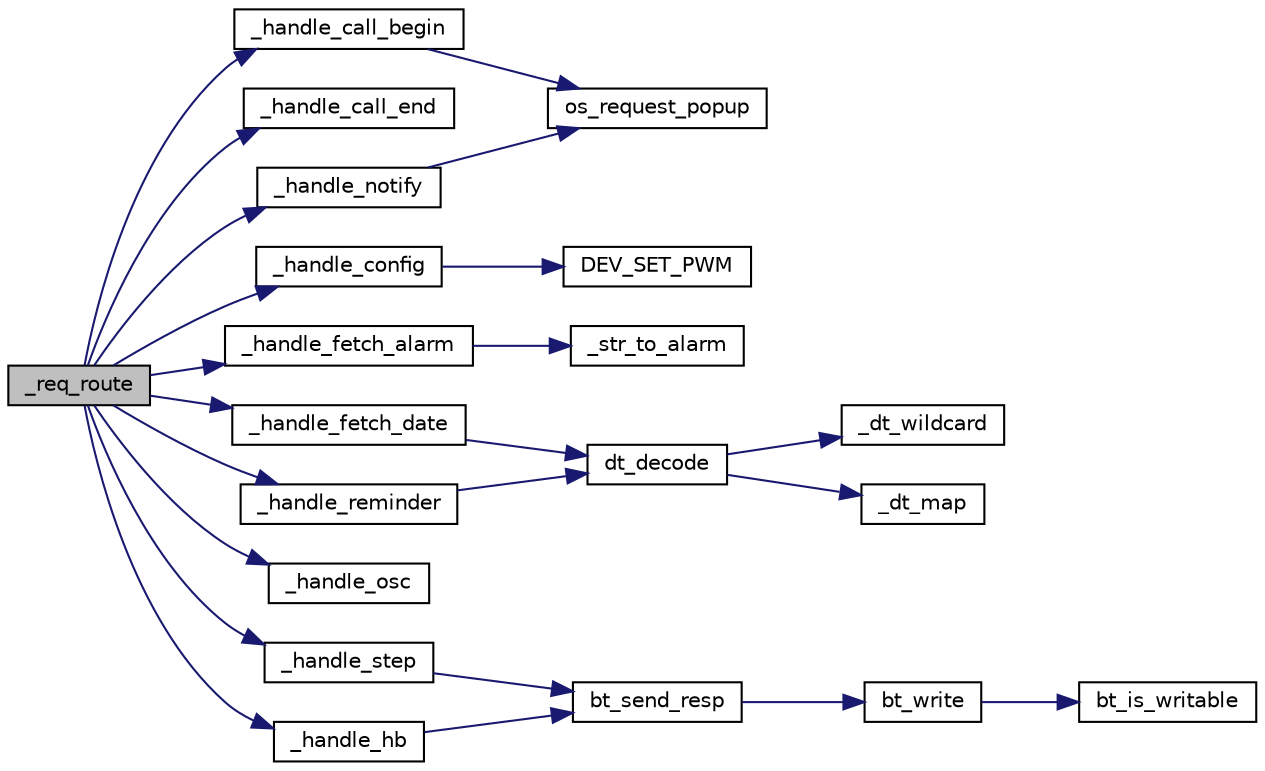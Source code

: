 digraph "_req_route"
{
 // LATEX_PDF_SIZE
  bgcolor="transparent";
  edge [fontname="Helvetica",fontsize="10",labelfontname="Helvetica",labelfontsize="10"];
  node [fontname="Helvetica",fontsize="10",shape=record];
  rankdir="LR";
  Node1 [label="_req_route",height=0.2,width=0.4,color="black", fillcolor="grey75", style="filled", fontcolor="black",tooltip="Executes the function corresponding to the request type @arr - array of tokens @arr_s - size of the a..."];
  Node1 -> Node2 [color="midnightblue",fontsize="10",style="solid",fontname="Helvetica"];
  Node2 [label="_handle_call_begin",height=0.2,width=0.4,color="black",URL="$parser_8c.html#a6147d2b614f7fcb98dfd48cbacaa279d",tooltip=" "];
  Node2 -> Node3 [color="midnightblue",fontsize="10",style="solid",fontname="Helvetica"];
  Node3 [label="os_request_popup",height=0.2,width=0.4,color="black",URL="$state_8c.html#aa3df9a73a804182b4022f9dc30de9f77",tooltip=" "];
  Node1 -> Node4 [color="midnightblue",fontsize="10",style="solid",fontname="Helvetica"];
  Node4 [label="_handle_call_end",height=0.2,width=0.4,color="black",URL="$parser_8c.html#a597948b369d41bcc15997395980e4a29",tooltip=" "];
  Node1 -> Node5 [color="midnightblue",fontsize="10",style="solid",fontname="Helvetica"];
  Node5 [label="_handle_config",height=0.2,width=0.4,color="black",URL="$parser_8c.html#abcda69061d8bc58191d4299ac7a5a9fe",tooltip=" "];
  Node5 -> Node6 [color="midnightblue",fontsize="10",style="solid",fontname="Helvetica"];
  Node6 [label="DEV_SET_PWM",height=0.2,width=0.4,color="black",URL="$parser_8c.html#a8cb6ecb3434f9383d76d4cf073aaf8ab",tooltip=" "];
  Node1 -> Node7 [color="midnightblue",fontsize="10",style="solid",fontname="Helvetica"];
  Node7 [label="_handle_fetch_alarm",height=0.2,width=0.4,color="black",URL="$parser_8c.html#a923338e6e6797c8de86950d3baf33b7f",tooltip=" "];
  Node7 -> Node8 [color="midnightblue",fontsize="10",style="solid",fontname="Helvetica"];
  Node8 [label="_str_to_alarm",height=0.2,width=0.4,color="black",URL="$parser_8c.html#a01e2aa8dcc4c78aaf95aa186d4917a84",tooltip=" "];
  Node1 -> Node9 [color="midnightblue",fontsize="10",style="solid",fontname="Helvetica"];
  Node9 [label="_handle_fetch_date",height=0.2,width=0.4,color="black",URL="$parser_8c.html#a3e576fad3e78a1de68d902ec3dff6304",tooltip=" "];
  Node9 -> Node10 [color="midnightblue",fontsize="10",style="solid",fontname="Helvetica"];
  Node10 [label="dt_decode",height=0.2,width=0.4,color="black",URL="$dates_8c.html#a732d874e9ec685deec45778f0feacbef",tooltip=" "];
  Node10 -> Node11 [color="midnightblue",fontsize="10",style="solid",fontname="Helvetica"];
  Node11 [label="_dt_map",height=0.2,width=0.4,color="black",URL="$dates_8c.html#af6991d0e1fb62551c63b7faaea1e73d9",tooltip="Maps the fields of given string array to the date time."];
  Node10 -> Node12 [color="midnightblue",fontsize="10",style="solid",fontname="Helvetica"];
  Node12 [label="_dt_wildcard",height=0.2,width=0.4,color="black",URL="$dates_8c.html#a948ebdbf9290188e26ce4255eed5284b",tooltip=" "];
  Node1 -> Node13 [color="midnightblue",fontsize="10",style="solid",fontname="Helvetica"];
  Node13 [label="_handle_hb",height=0.2,width=0.4,color="black",URL="$parser_8c.html#ace41f2ff00509a5f3226474d92eb9192",tooltip=" "];
  Node13 -> Node14 [color="midnightblue",fontsize="10",style="solid",fontname="Helvetica"];
  Node14 [label="bt_send_resp",height=0.2,width=0.4,color="black",URL="$bt_8h.html#a872c9f0d31efbb5f055d9fdc02bc3979",tooltip=" "];
  Node14 -> Node15 [color="midnightblue",fontsize="10",style="solid",fontname="Helvetica"];
  Node15 [label="bt_write",height=0.2,width=0.4,color="black",URL="$bt_8c.html#a15f1c8a00e4516cd0e35726396cfc4f6",tooltip=" "];
  Node15 -> Node16 [color="midnightblue",fontsize="10",style="solid",fontname="Helvetica"];
  Node16 [label="bt_is_writable",height=0.2,width=0.4,color="black",URL="$bt_8c.html#ae067c5bc3d459d0bd4d0e6561f67f462",tooltip=" "];
  Node1 -> Node17 [color="midnightblue",fontsize="10",style="solid",fontname="Helvetica"];
  Node17 [label="_handle_notify",height=0.2,width=0.4,color="black",URL="$parser_8c.html#a4fbb26883817613872c2238d68e3e79b",tooltip=" "];
  Node17 -> Node3 [color="midnightblue",fontsize="10",style="solid",fontname="Helvetica"];
  Node1 -> Node18 [color="midnightblue",fontsize="10",style="solid",fontname="Helvetica"];
  Node18 [label="_handle_osc",height=0.2,width=0.4,color="black",URL="$parser_8c.html#af32c6931d59af1317a688e3b8f11bca4",tooltip=" "];
  Node1 -> Node19 [color="midnightblue",fontsize="10",style="solid",fontname="Helvetica"];
  Node19 [label="_handle_reminder",height=0.2,width=0.4,color="black",URL="$parser_8c.html#a4d2f71cb587e41333cbc0181df46cf23",tooltip=" "];
  Node19 -> Node10 [color="midnightblue",fontsize="10",style="solid",fontname="Helvetica"];
  Node1 -> Node20 [color="midnightblue",fontsize="10",style="solid",fontname="Helvetica"];
  Node20 [label="_handle_step",height=0.2,width=0.4,color="black",URL="$parser_8c.html#a96f098fe9914473d28020fb58b4f5d1b",tooltip=" "];
  Node20 -> Node14 [color="midnightblue",fontsize="10",style="solid",fontname="Helvetica"];
}
